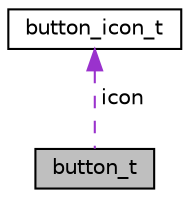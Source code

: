 digraph "button_t"
{
 // LATEX_PDF_SIZE
  edge [fontname="Helvetica",fontsize="10",labelfontname="Helvetica",labelfontsize="10"];
  node [fontname="Helvetica",fontsize="10",shape=record];
  Node1 [label="button_t",height=0.2,width=0.4,color="black", fillcolor="grey75", style="filled", fontcolor="black",tooltip="Button info."];
  Node2 -> Node1 [dir="back",color="darkorchid3",fontsize="10",style="dashed",label=" icon" ,fontname="Helvetica"];
  Node2 [label="button_icon_t",height=0.2,width=0.4,color="black", fillcolor="white", style="filled",URL="$structbutton__icon__t.html",tooltip="Icon of a button."];
}
